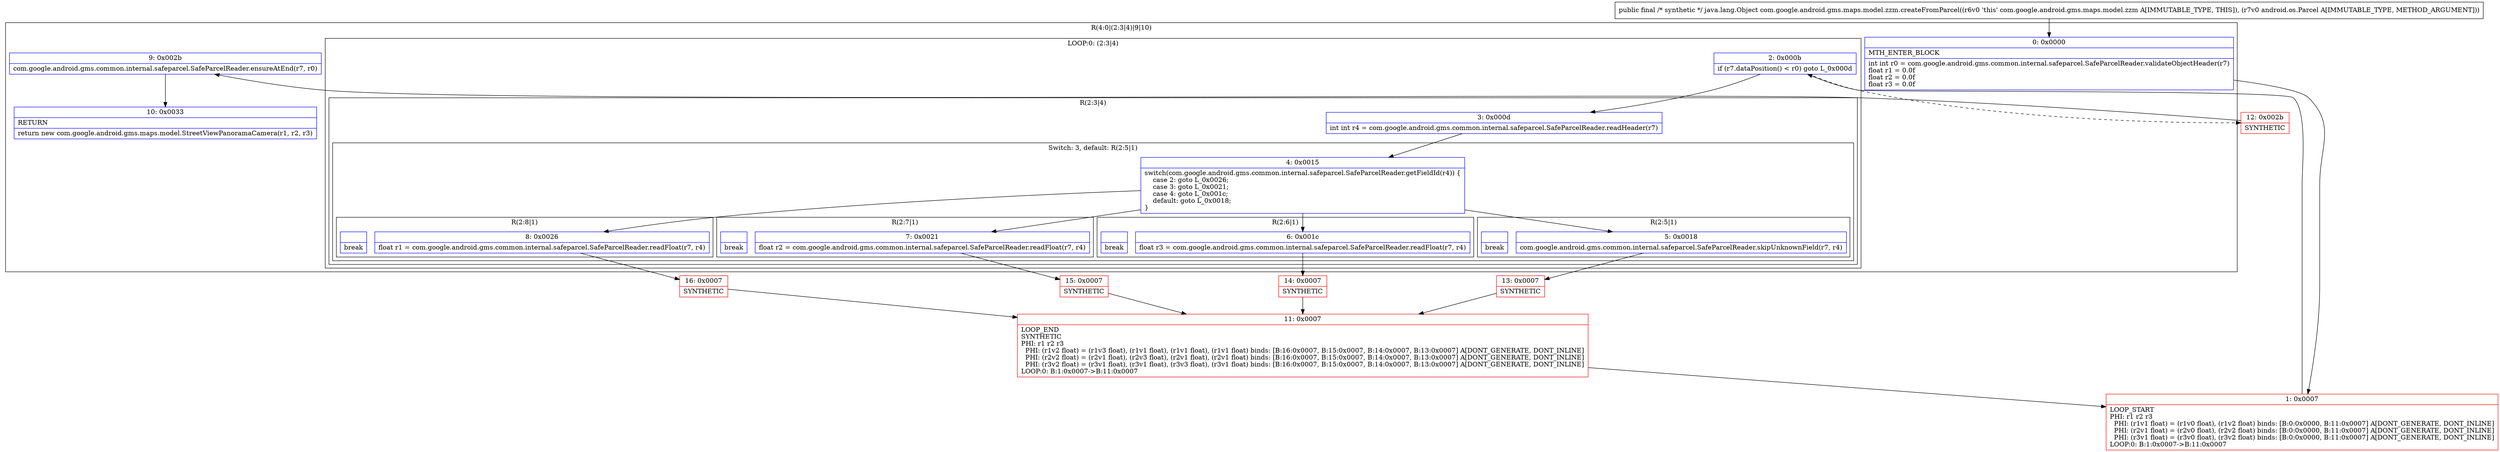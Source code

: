 digraph "CFG forcom.google.android.gms.maps.model.zzm.createFromParcel(Landroid\/os\/Parcel;)Ljava\/lang\/Object;" {
subgraph cluster_Region_1872478771 {
label = "R(4:0|(2:3|4)|9|10)";
node [shape=record,color=blue];
Node_0 [shape=record,label="{0\:\ 0x0000|MTH_ENTER_BLOCK\l|int int r0 = com.google.android.gms.common.internal.safeparcel.SafeParcelReader.validateObjectHeader(r7)\lfloat r1 = 0.0f\lfloat r2 = 0.0f\lfloat r3 = 0.0f\l}"];
subgraph cluster_LoopRegion_895603607 {
label = "LOOP:0: (2:3|4)";
node [shape=record,color=blue];
Node_2 [shape=record,label="{2\:\ 0x000b|if (r7.dataPosition() \< r0) goto L_0x000d\l}"];
subgraph cluster_Region_1572474872 {
label = "R(2:3|4)";
node [shape=record,color=blue];
Node_3 [shape=record,label="{3\:\ 0x000d|int int r4 = com.google.android.gms.common.internal.safeparcel.SafeParcelReader.readHeader(r7)\l}"];
subgraph cluster_SwitchRegion_1148954986 {
label = "Switch: 3, default: R(2:5|1)";
node [shape=record,color=blue];
Node_4 [shape=record,label="{4\:\ 0x0015|switch(com.google.android.gms.common.internal.safeparcel.SafeParcelReader.getFieldId(r4)) \{\l    case 2: goto L_0x0026;\l    case 3: goto L_0x0021;\l    case 4: goto L_0x001c;\l    default: goto L_0x0018;\l\}\l}"];
subgraph cluster_Region_720795088 {
label = "R(2:8|1)";
node [shape=record,color=blue];
Node_8 [shape=record,label="{8\:\ 0x0026|float r1 = com.google.android.gms.common.internal.safeparcel.SafeParcelReader.readFloat(r7, r4)\l}"];
Node_InsnContainer_1058687902 [shape=record,label="{|break\l}"];
}
subgraph cluster_Region_1464291162 {
label = "R(2:7|1)";
node [shape=record,color=blue];
Node_7 [shape=record,label="{7\:\ 0x0021|float r2 = com.google.android.gms.common.internal.safeparcel.SafeParcelReader.readFloat(r7, r4)\l}"];
Node_InsnContainer_1314487630 [shape=record,label="{|break\l}"];
}
subgraph cluster_Region_1727825371 {
label = "R(2:6|1)";
node [shape=record,color=blue];
Node_6 [shape=record,label="{6\:\ 0x001c|float r3 = com.google.android.gms.common.internal.safeparcel.SafeParcelReader.readFloat(r7, r4)\l}"];
Node_InsnContainer_957993495 [shape=record,label="{|break\l}"];
}
subgraph cluster_Region_699077408 {
label = "R(2:5|1)";
node [shape=record,color=blue];
Node_5 [shape=record,label="{5\:\ 0x0018|com.google.android.gms.common.internal.safeparcel.SafeParcelReader.skipUnknownField(r7, r4)\l}"];
Node_InsnContainer_61251121 [shape=record,label="{|break\l}"];
}
}
}
}
Node_9 [shape=record,label="{9\:\ 0x002b|com.google.android.gms.common.internal.safeparcel.SafeParcelReader.ensureAtEnd(r7, r0)\l}"];
Node_10 [shape=record,label="{10\:\ 0x0033|RETURN\l|return new com.google.android.gms.maps.model.StreetViewPanoramaCamera(r1, r2, r3)\l}"];
}
Node_1 [shape=record,color=red,label="{1\:\ 0x0007|LOOP_START\lPHI: r1 r2 r3 \l  PHI: (r1v1 float) = (r1v0 float), (r1v2 float) binds: [B:0:0x0000, B:11:0x0007] A[DONT_GENERATE, DONT_INLINE]\l  PHI: (r2v1 float) = (r2v0 float), (r2v2 float) binds: [B:0:0x0000, B:11:0x0007] A[DONT_GENERATE, DONT_INLINE]\l  PHI: (r3v1 float) = (r3v0 float), (r3v2 float) binds: [B:0:0x0000, B:11:0x0007] A[DONT_GENERATE, DONT_INLINE]\lLOOP:0: B:1:0x0007\-\>B:11:0x0007\l}"];
Node_11 [shape=record,color=red,label="{11\:\ 0x0007|LOOP_END\lSYNTHETIC\lPHI: r1 r2 r3 \l  PHI: (r1v2 float) = (r1v3 float), (r1v1 float), (r1v1 float), (r1v1 float) binds: [B:16:0x0007, B:15:0x0007, B:14:0x0007, B:13:0x0007] A[DONT_GENERATE, DONT_INLINE]\l  PHI: (r2v2 float) = (r2v1 float), (r2v3 float), (r2v1 float), (r2v1 float) binds: [B:16:0x0007, B:15:0x0007, B:14:0x0007, B:13:0x0007] A[DONT_GENERATE, DONT_INLINE]\l  PHI: (r3v2 float) = (r3v1 float), (r3v1 float), (r3v3 float), (r3v1 float) binds: [B:16:0x0007, B:15:0x0007, B:14:0x0007, B:13:0x0007] A[DONT_GENERATE, DONT_INLINE]\lLOOP:0: B:1:0x0007\-\>B:11:0x0007\l}"];
Node_12 [shape=record,color=red,label="{12\:\ 0x002b|SYNTHETIC\l}"];
Node_13 [shape=record,color=red,label="{13\:\ 0x0007|SYNTHETIC\l}"];
Node_14 [shape=record,color=red,label="{14\:\ 0x0007|SYNTHETIC\l}"];
Node_15 [shape=record,color=red,label="{15\:\ 0x0007|SYNTHETIC\l}"];
Node_16 [shape=record,color=red,label="{16\:\ 0x0007|SYNTHETIC\l}"];
MethodNode[shape=record,label="{public final \/* synthetic *\/ java.lang.Object com.google.android.gms.maps.model.zzm.createFromParcel((r6v0 'this' com.google.android.gms.maps.model.zzm A[IMMUTABLE_TYPE, THIS]), (r7v0 android.os.Parcel A[IMMUTABLE_TYPE, METHOD_ARGUMENT])) }"];
MethodNode -> Node_0;
Node_0 -> Node_1;
Node_2 -> Node_3;
Node_2 -> Node_12[style=dashed];
Node_3 -> Node_4;
Node_4 -> Node_5;
Node_4 -> Node_6;
Node_4 -> Node_7;
Node_4 -> Node_8;
Node_8 -> Node_16;
Node_7 -> Node_15;
Node_6 -> Node_14;
Node_5 -> Node_13;
Node_9 -> Node_10;
Node_1 -> Node_2;
Node_11 -> Node_1;
Node_12 -> Node_9;
Node_13 -> Node_11;
Node_14 -> Node_11;
Node_15 -> Node_11;
Node_16 -> Node_11;
}

